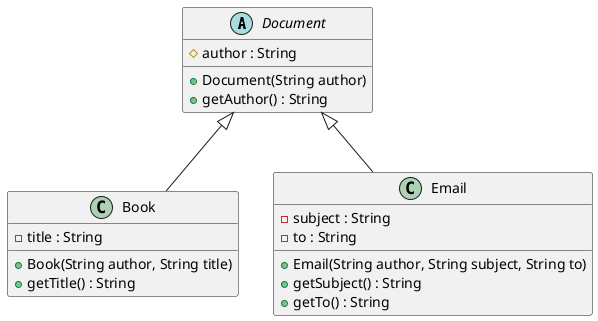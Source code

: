 @startuml

abstract class Document {
  # author : String
  + Document(String author)
  + getAuthor() : String
}

class Book {
  - title : String
  + Book(String author, String title)
  + getTitle() : String
}

class Email {
    - subject : String
    - to : String
    + Email(String author, String subject, String to)
    + getSubject() : String
    + getTo() : String

}

Document <|-- Book
Document <|-- Email

@enduml
